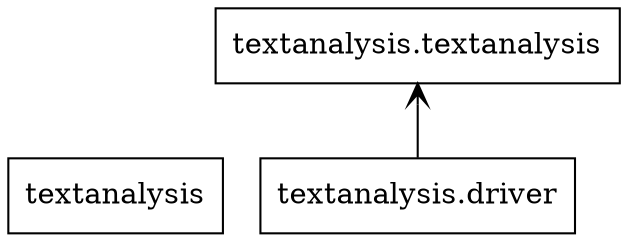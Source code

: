 digraph "packages" {
charset="utf-8"
rankdir=BT
"0" [label="textanalysis", shape="box"];
"1" [label="textanalysis.driver", shape="box"];
"2" [label="textanalysis.textanalysis", shape="box"];
"1" -> "2" [arrowhead="open", arrowtail="none"];
}
